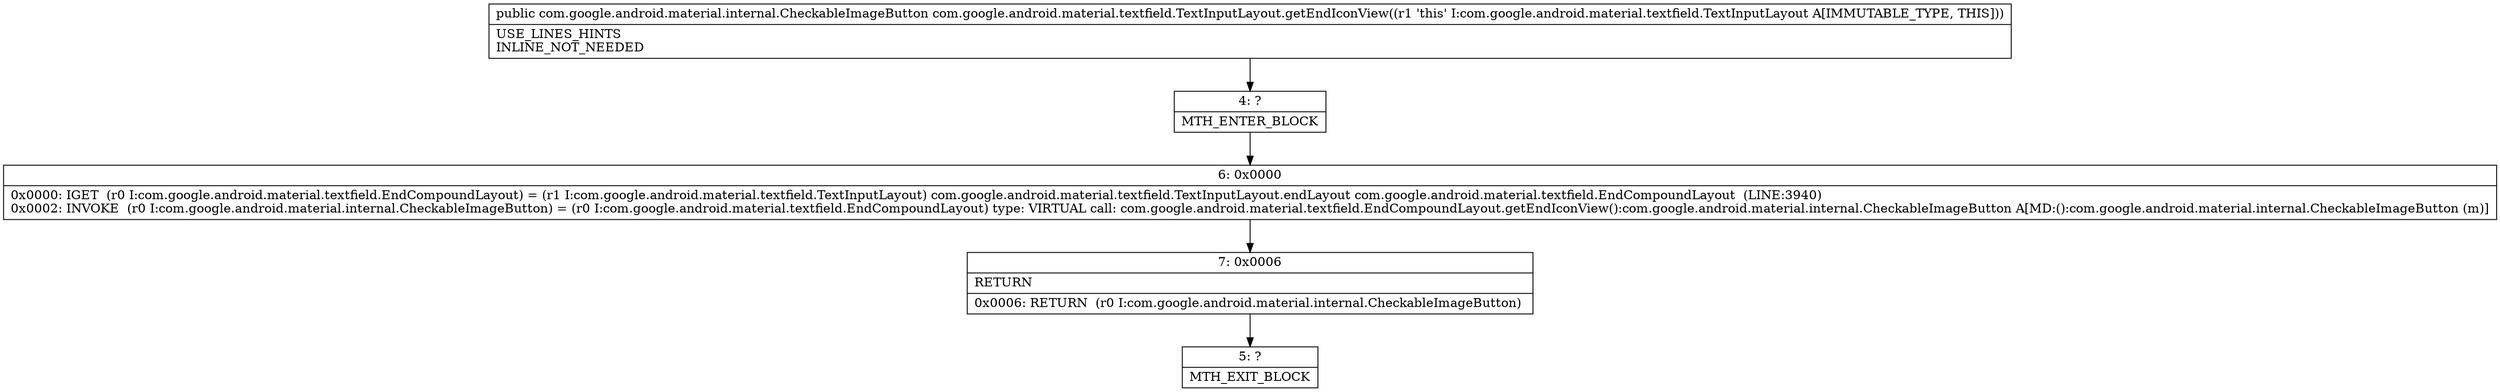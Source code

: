 digraph "CFG forcom.google.android.material.textfield.TextInputLayout.getEndIconView()Lcom\/google\/android\/material\/internal\/CheckableImageButton;" {
Node_4 [shape=record,label="{4\:\ ?|MTH_ENTER_BLOCK\l}"];
Node_6 [shape=record,label="{6\:\ 0x0000|0x0000: IGET  (r0 I:com.google.android.material.textfield.EndCompoundLayout) = (r1 I:com.google.android.material.textfield.TextInputLayout) com.google.android.material.textfield.TextInputLayout.endLayout com.google.android.material.textfield.EndCompoundLayout  (LINE:3940)\l0x0002: INVOKE  (r0 I:com.google.android.material.internal.CheckableImageButton) = (r0 I:com.google.android.material.textfield.EndCompoundLayout) type: VIRTUAL call: com.google.android.material.textfield.EndCompoundLayout.getEndIconView():com.google.android.material.internal.CheckableImageButton A[MD:():com.google.android.material.internal.CheckableImageButton (m)]\l}"];
Node_7 [shape=record,label="{7\:\ 0x0006|RETURN\l|0x0006: RETURN  (r0 I:com.google.android.material.internal.CheckableImageButton) \l}"];
Node_5 [shape=record,label="{5\:\ ?|MTH_EXIT_BLOCK\l}"];
MethodNode[shape=record,label="{public com.google.android.material.internal.CheckableImageButton com.google.android.material.textfield.TextInputLayout.getEndIconView((r1 'this' I:com.google.android.material.textfield.TextInputLayout A[IMMUTABLE_TYPE, THIS]))  | USE_LINES_HINTS\lINLINE_NOT_NEEDED\l}"];
MethodNode -> Node_4;Node_4 -> Node_6;
Node_6 -> Node_7;
Node_7 -> Node_5;
}

